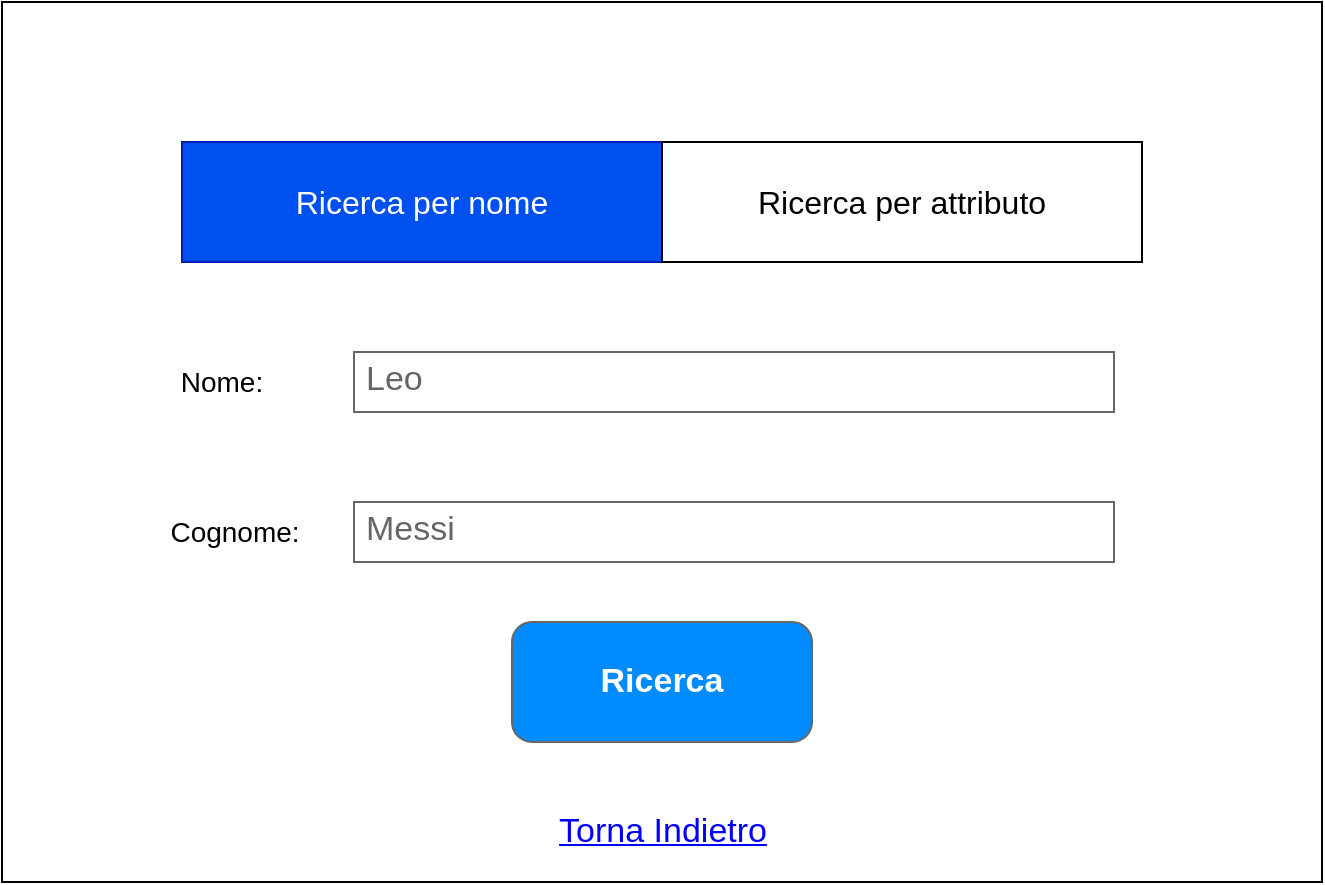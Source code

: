 <mxfile version="12.5.3" type="device"><diagram id="0GLK0866aiV7zhJ0lG13" name="Page-1"><mxGraphModel dx="1038" dy="607" grid="1" gridSize="10" guides="1" tooltips="1" connect="1" arrows="1" fold="1" page="1" pageScale="1" pageWidth="827" pageHeight="1169" math="0" shadow="0"><root><mxCell id="0"/><mxCell id="1" parent="0"/><mxCell id="CKq3swj6vgKzYNfVLTlP-23" value="" style="rounded=0;whiteSpace=wrap;html=1;" parent="1" vertex="1"><mxGeometry x="83" y="50" width="660" height="440" as="geometry"/></mxCell><mxCell id="CKq3swj6vgKzYNfVLTlP-14" value="&lt;font size=&quot;3&quot;&gt;Ricerca per nome&lt;/font&gt;" style="rounded=0;whiteSpace=wrap;html=1;fillColor=#0050ef;strokeColor=#001DBC;fontColor=#ffffff;" parent="1" vertex="1"><mxGeometry x="173" y="120" width="240" height="60" as="geometry"/></mxCell><mxCell id="CKq3swj6vgKzYNfVLTlP-15" value="&lt;font size=&quot;3&quot;&gt;Ricerca per attributo&lt;/font&gt;" style="rounded=0;whiteSpace=wrap;html=1;" parent="1" vertex="1"><mxGeometry x="413" y="120" width="240" height="60" as="geometry"/></mxCell><mxCell id="CKq3swj6vgKzYNfVLTlP-17" value="&lt;font style=&quot;font-size: 14px&quot;&gt;&lt;font&gt;Nome&lt;/font&gt;:&lt;/font&gt;" style="text;html=1;strokeColor=none;fillColor=none;align=center;verticalAlign=middle;whiteSpace=wrap;rounded=0;" parent="1" vertex="1"><mxGeometry x="158" y="225" width="70" height="30" as="geometry"/></mxCell><mxCell id="CKq3swj6vgKzYNfVLTlP-18" value="&lt;font style=&quot;font-size: 14px&quot;&gt;Cognome:&lt;/font&gt;" style="text;html=1;align=center;verticalAlign=middle;resizable=0;points=[];autosize=1;" parent="1" vertex="1"><mxGeometry x="159" y="305" width="80" height="20" as="geometry"/></mxCell><mxCell id="CKq3swj6vgKzYNfVLTlP-20" value="Messi" style="strokeWidth=1;shadow=0;dashed=0;align=center;html=1;shape=mxgraph.mockup.text.textBox;fontColor=#666666;align=left;fontSize=17;spacingLeft=4;spacingTop=-3;strokeColor=#666666;mainText=" parent="1" vertex="1"><mxGeometry x="259" y="300" width="380" height="30" as="geometry"/></mxCell><mxCell id="CKq3swj6vgKzYNfVLTlP-21" value="Leo" style="strokeWidth=1;shadow=0;dashed=0;align=center;html=1;shape=mxgraph.mockup.text.textBox;fontColor=#666666;align=left;fontSize=17;spacingLeft=4;spacingTop=-3;strokeColor=#666666;mainText=" parent="1" vertex="1"><mxGeometry x="259" y="225" width="380" height="30" as="geometry"/></mxCell><mxCell id="CKq3swj6vgKzYNfVLTlP-22" value="Ricerca" style="strokeWidth=1;shadow=0;dashed=0;align=center;html=1;shape=mxgraph.mockup.buttons.button;strokeColor=#666666;fontColor=#ffffff;mainText=;buttonStyle=round;fontSize=17;fontStyle=1;fillColor=#008cff;whiteSpace=wrap;" parent="1" vertex="1"><mxGeometry x="338" y="360" width="150" height="60" as="geometry"/></mxCell><mxCell id="mEWxq31qM8b2mQOgc0IT-1" value="Torna Indietro" style="shape=rectangle;strokeColor=none;fillColor=none;linkText=;fontSize=17;fontColor=#0000ff;fontStyle=4;html=1;align=center;" vertex="1" parent="1"><mxGeometry x="338" y="450" width="150" height="30" as="geometry"/></mxCell></root></mxGraphModel></diagram></mxfile>